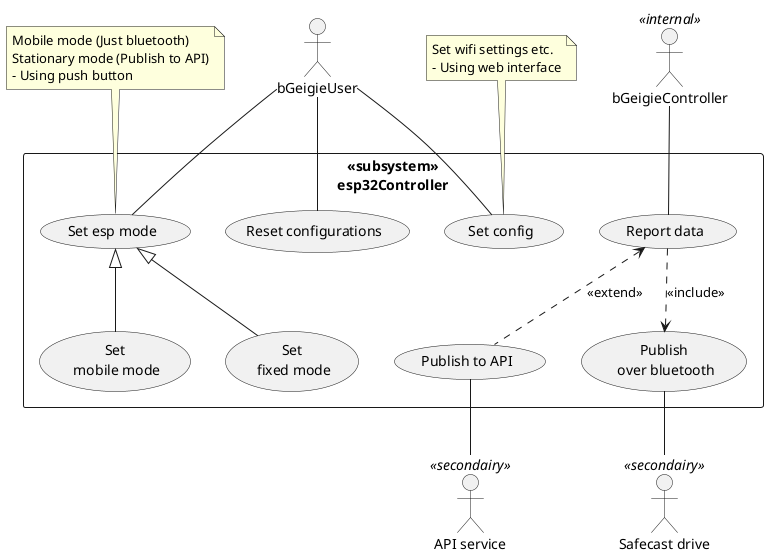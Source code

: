 @startuml


:bGeigieUser: as user
:API service: as API<<secondairy>>
:Safecast drive: as BLU<<secondairy>>
:bGeigieController: as BGN<<internal>>


rectangle <<subsystem>>\nesp32Controller{
    (Set config)
    (Set esp mode)
    (Reset configurations)
    (Set\n mobile mode)
    (Set\n fixed mode)
    (Publish to API)
    (Publish\n over bluetooth)
    (Report data)

    ''' For ordering '''
    (Set esp mode) -[hidden]> (Reset configurations)
    (Reset configurations) -[hidden]> (Set config)
    ''''''


    (Publish to API) -u.> (Report data) : <<extend>>
    (Report data) -d.> (Publish\n over bluetooth) : <<include>>
    (Set\n mobile mode) -u-|> (Set esp mode)
    (Set\n fixed mode) -u-|> (Set esp mode)

    (Publish to API) -d- API
    (Publish\n over bluetooth) -d- BLU

    user -- (Set esp mode)
    user -- (Set config)
    user -- (Reset configurations)
    BGN -- (Report data)
}

note top of (Set config)
  Set wifi settings etc.
  - Using web interface
endnote

note top of (Set esp mode)
  Mobile mode (Just bluetooth)
  Stationary mode (Publish to API)
  - Using push button
endnote

@enduml
